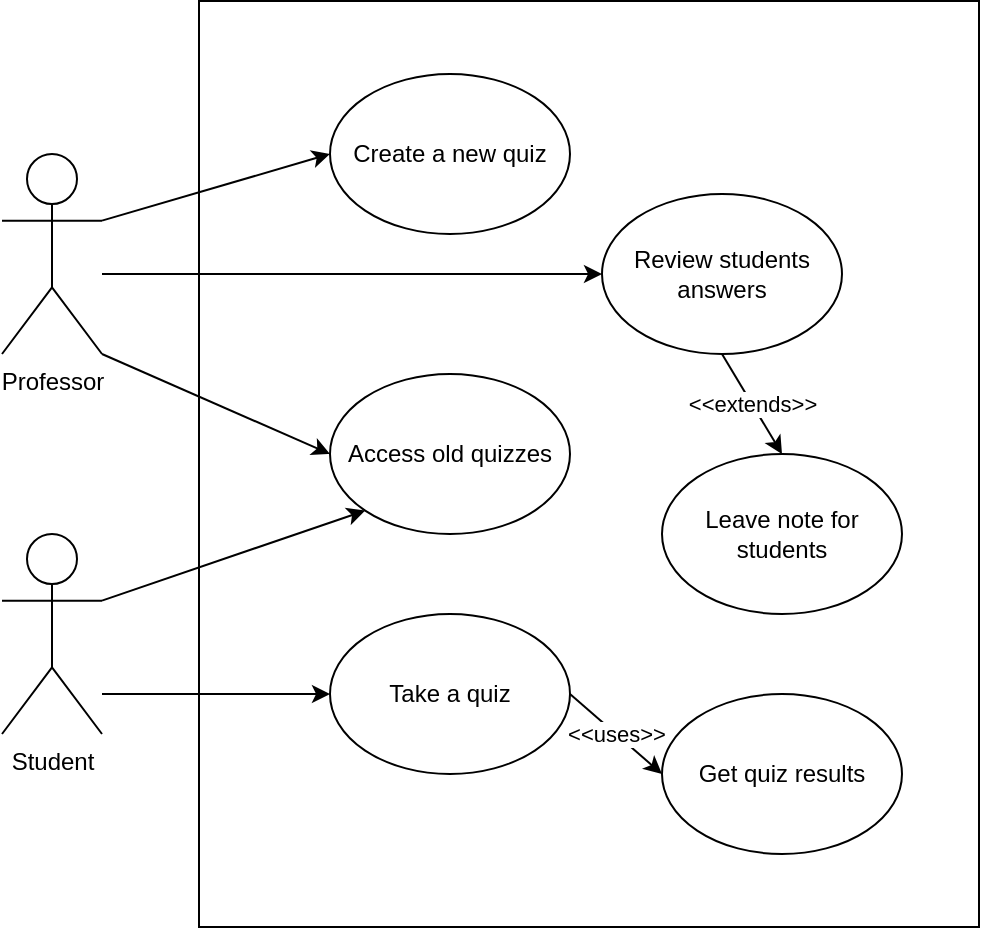 <mxfile version="21.2.0" type="github">
  <diagram name="Página-1" id="2dMsffiaz_8p0siwgk0X">
    <mxGraphModel dx="1050" dy="541" grid="1" gridSize="10" guides="1" tooltips="1" connect="1" arrows="1" fold="1" page="1" pageScale="1" pageWidth="827" pageHeight="1169" math="0" shadow="0">
      <root>
        <mxCell id="0" />
        <mxCell id="1" parent="0" />
        <mxCell id="vS85f3XaQs3W44F-bCXc-1" value="" style="rounded=0;whiteSpace=wrap;html=1;rotation=90;" vertex="1" parent="1">
          <mxGeometry x="252" y="80" width="463" height="390" as="geometry" />
        </mxCell>
        <mxCell id="vS85f3XaQs3W44F-bCXc-2" value="Professor" style="shape=umlActor;verticalLabelPosition=bottom;verticalAlign=top;html=1;outlineConnect=0;" vertex="1" parent="1">
          <mxGeometry x="190" y="120" width="50" height="100" as="geometry" />
        </mxCell>
        <mxCell id="vS85f3XaQs3W44F-bCXc-3" value="Create a new quiz" style="ellipse;whiteSpace=wrap;html=1;" vertex="1" parent="1">
          <mxGeometry x="354" y="80" width="120" height="80" as="geometry" />
        </mxCell>
        <mxCell id="vS85f3XaQs3W44F-bCXc-4" value="Access old quizzes" style="ellipse;whiteSpace=wrap;html=1;" vertex="1" parent="1">
          <mxGeometry x="354" y="230" width="120" height="80" as="geometry" />
        </mxCell>
        <mxCell id="vS85f3XaQs3W44F-bCXc-5" value="Take a quiz" style="ellipse;whiteSpace=wrap;html=1;" vertex="1" parent="1">
          <mxGeometry x="354" y="350" width="120" height="80" as="geometry" />
        </mxCell>
        <mxCell id="vS85f3XaQs3W44F-bCXc-6" value="Get quiz results" style="ellipse;whiteSpace=wrap;html=1;" vertex="1" parent="1">
          <mxGeometry x="520" y="390" width="120" height="80" as="geometry" />
        </mxCell>
        <mxCell id="vS85f3XaQs3W44F-bCXc-7" value="Student" style="shape=umlActor;verticalLabelPosition=bottom;verticalAlign=top;html=1;outlineConnect=0;" vertex="1" parent="1">
          <mxGeometry x="190" y="310" width="50" height="100" as="geometry" />
        </mxCell>
        <mxCell id="vS85f3XaQs3W44F-bCXc-14" value="Review students answers" style="ellipse;whiteSpace=wrap;html=1;" vertex="1" parent="1">
          <mxGeometry x="490" y="140" width="120" height="80" as="geometry" />
        </mxCell>
        <mxCell id="vS85f3XaQs3W44F-bCXc-15" value="" style="endArrow=classic;html=1;rounded=0;" edge="1" parent="1" target="vS85f3XaQs3W44F-bCXc-14">
          <mxGeometry width="50" height="50" relative="1" as="geometry">
            <mxPoint x="240" y="180" as="sourcePoint" />
            <mxPoint x="440" y="250" as="targetPoint" />
          </mxGeometry>
        </mxCell>
        <mxCell id="vS85f3XaQs3W44F-bCXc-16" value="" style="endArrow=classic;html=1;rounded=0;exitX=1;exitY=0.333;exitDx=0;exitDy=0;exitPerimeter=0;entryX=0;entryY=0.5;entryDx=0;entryDy=0;" edge="1" parent="1" source="vS85f3XaQs3W44F-bCXc-2" target="vS85f3XaQs3W44F-bCXc-3">
          <mxGeometry width="50" height="50" relative="1" as="geometry">
            <mxPoint x="390" y="300" as="sourcePoint" />
            <mxPoint x="440" y="250" as="targetPoint" />
          </mxGeometry>
        </mxCell>
        <mxCell id="vS85f3XaQs3W44F-bCXc-17" value="" style="endArrow=classic;html=1;rounded=0;exitX=1;exitY=1;exitDx=0;exitDy=0;exitPerimeter=0;entryX=0;entryY=0.5;entryDx=0;entryDy=0;" edge="1" parent="1" source="vS85f3XaQs3W44F-bCXc-2" target="vS85f3XaQs3W44F-bCXc-4">
          <mxGeometry width="50" height="50" relative="1" as="geometry">
            <mxPoint x="390" y="300" as="sourcePoint" />
            <mxPoint x="440" y="250" as="targetPoint" />
          </mxGeometry>
        </mxCell>
        <mxCell id="vS85f3XaQs3W44F-bCXc-18" value="" style="endArrow=classic;html=1;rounded=0;exitX=1;exitY=0.333;exitDx=0;exitDy=0;exitPerimeter=0;entryX=0;entryY=1;entryDx=0;entryDy=0;" edge="1" parent="1" source="vS85f3XaQs3W44F-bCXc-7" target="vS85f3XaQs3W44F-bCXc-4">
          <mxGeometry width="50" height="50" relative="1" as="geometry">
            <mxPoint x="390" y="300" as="sourcePoint" />
            <mxPoint x="440" y="250" as="targetPoint" />
          </mxGeometry>
        </mxCell>
        <mxCell id="vS85f3XaQs3W44F-bCXc-19" value="" style="endArrow=classic;html=1;rounded=0;entryX=0;entryY=0.5;entryDx=0;entryDy=0;" edge="1" parent="1" target="vS85f3XaQs3W44F-bCXc-5">
          <mxGeometry width="50" height="50" relative="1" as="geometry">
            <mxPoint x="240" y="390" as="sourcePoint" />
            <mxPoint x="440" y="250" as="targetPoint" />
          </mxGeometry>
        </mxCell>
        <mxCell id="vS85f3XaQs3W44F-bCXc-20" value="Leave note for students" style="ellipse;whiteSpace=wrap;html=1;" vertex="1" parent="1">
          <mxGeometry x="520" y="270" width="120" height="80" as="geometry" />
        </mxCell>
        <mxCell id="vS85f3XaQs3W44F-bCXc-21" value="" style="endArrow=classic;html=1;rounded=0;exitX=0.5;exitY=1;exitDx=0;exitDy=0;entryX=0.5;entryY=0;entryDx=0;entryDy=0;" edge="1" parent="1" source="vS85f3XaQs3W44F-bCXc-14" target="vS85f3XaQs3W44F-bCXc-20">
          <mxGeometry relative="1" as="geometry">
            <mxPoint x="360" y="270" as="sourcePoint" />
            <mxPoint x="460" y="270" as="targetPoint" />
          </mxGeometry>
        </mxCell>
        <mxCell id="vS85f3XaQs3W44F-bCXc-22" value="&amp;lt;&amp;lt;extends&amp;gt;&amp;gt;" style="edgeLabel;resizable=0;html=1;align=center;verticalAlign=middle;" connectable="0" vertex="1" parent="vS85f3XaQs3W44F-bCXc-21">
          <mxGeometry relative="1" as="geometry" />
        </mxCell>
        <mxCell id="vS85f3XaQs3W44F-bCXc-23" value="" style="endArrow=classic;html=1;rounded=0;exitX=1;exitY=0.5;exitDx=0;exitDy=0;entryX=0;entryY=0.5;entryDx=0;entryDy=0;" edge="1" parent="1" source="vS85f3XaQs3W44F-bCXc-5" target="vS85f3XaQs3W44F-bCXc-6">
          <mxGeometry relative="1" as="geometry">
            <mxPoint x="360" y="270" as="sourcePoint" />
            <mxPoint x="460" y="270" as="targetPoint" />
          </mxGeometry>
        </mxCell>
        <mxCell id="vS85f3XaQs3W44F-bCXc-24" value="&amp;lt;&amp;lt;uses&amp;gt;&amp;gt;" style="edgeLabel;resizable=0;html=1;align=center;verticalAlign=middle;" connectable="0" vertex="1" parent="vS85f3XaQs3W44F-bCXc-23">
          <mxGeometry relative="1" as="geometry" />
        </mxCell>
      </root>
    </mxGraphModel>
  </diagram>
</mxfile>
